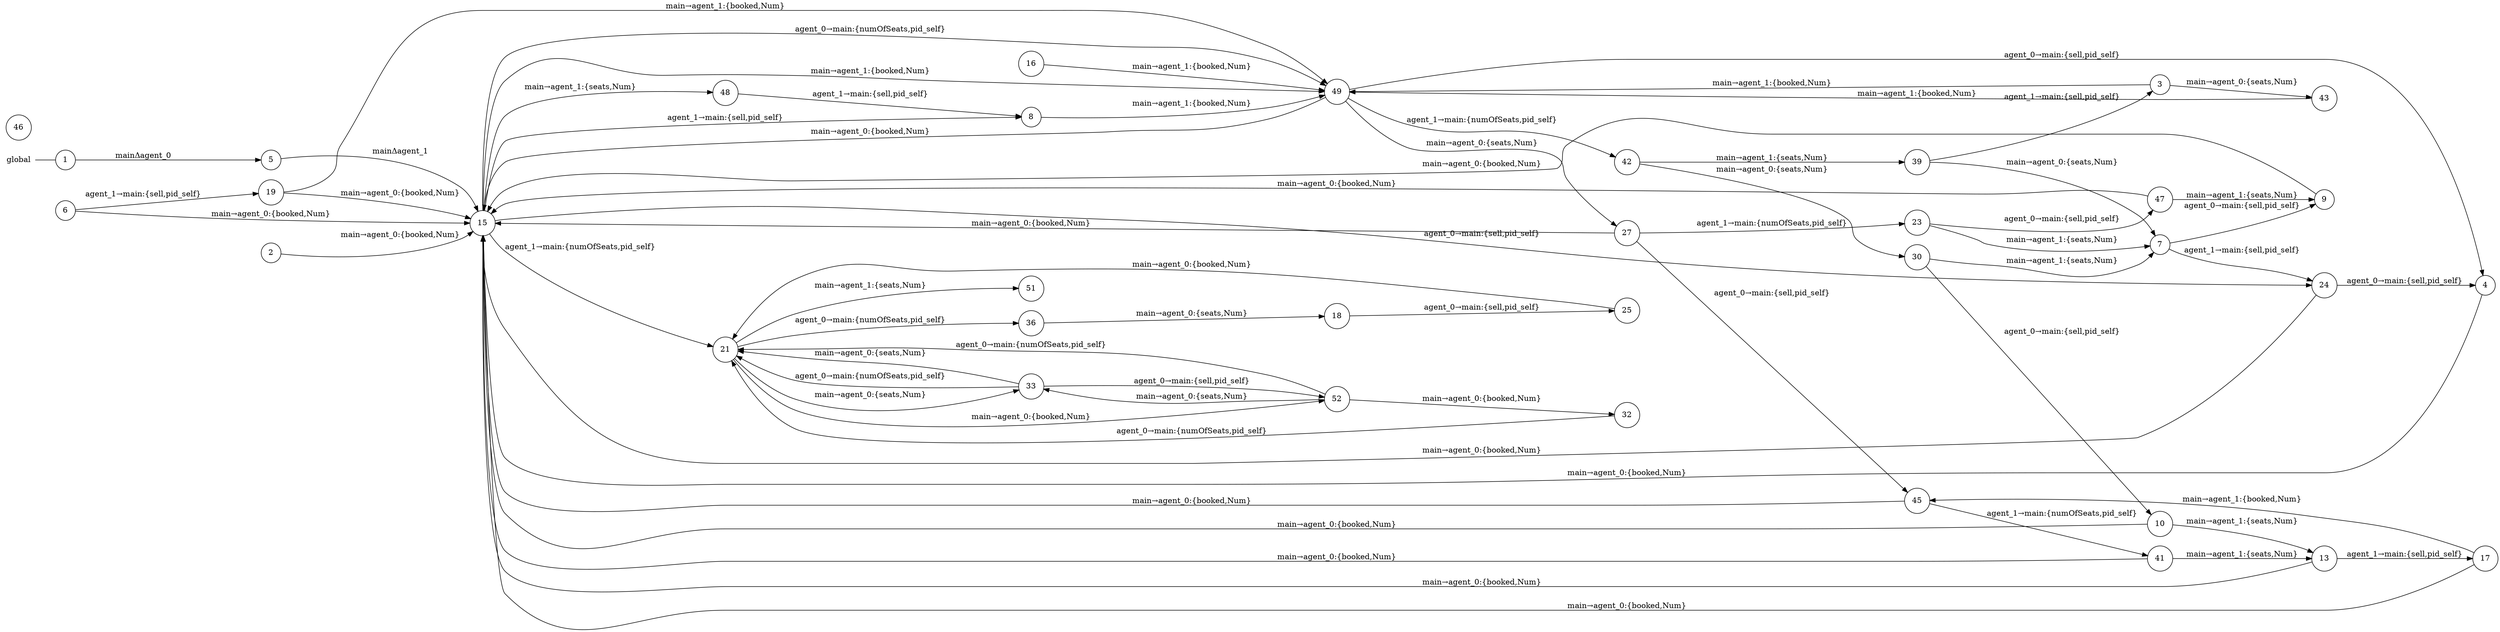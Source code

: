 digraph global {
	rankdir="LR";
	n_0 [label="global", shape="plaintext"];
	n_1 [id="33", shape=circle, label="33"];
	n_2 [id="27", shape=circle, label="27"];
	n_3 [id="47", shape=circle, label="47"];
	n_4 [id="23", shape=circle, label="23"];
	n_5 [id="25", shape=circle, label="25"];
	n_6 [id="36", shape=circle, label="36"];
	n_7 [id="5", shape=circle, label="5"];
	n_8 [id="15", shape=circle, label="15"];
	n_9 [id="42", shape=circle, label="42"];
	n_10 [id="19", shape=circle, label="19"];
	n_11 [id="17", shape=circle, label="17"];
	n_12 [id="18", shape=circle, label="18"];
	n_13 [id="51", shape=circle, label="51"];
	n_14 [id="6", shape=circle, label="6"];
	n_15 [id="13", shape=circle, label="13"];
	n_16 [id="24", shape=circle, label="24"];
	n_17 [id="10", shape=circle, label="10"];
	n_18 [id="43", shape=circle, label="43"];
	n_19 [id="30", shape=circle, label="30"];
	n_20 [id="39", shape=circle, label="39"];
	n_21 [id="1", shape=circle, label="1"];
	n_0 -> n_21 [arrowhead=none];
	n_22 [id="45", shape=circle, label="45"];
	n_23 [id="9", shape=circle, label="9"];
	n_24 [id="2", shape=circle, label="2"];
	n_25 [id="21", shape=circle, label="21"];
	n_26 [id="46", shape=circle, label="46"];
	n_27 [id="8", shape=circle, label="8"];
	n_28 [id="48", shape=circle, label="48"];
	n_29 [id="4", shape=circle, label="4"];
	n_30 [id="32", shape=circle, label="32"];
	n_31 [id="41", shape=circle, label="41"];
	n_32 [id="7", shape=circle, label="7"];
	n_33 [id="3", shape=circle, label="3"];
	n_34 [id="52", shape=circle, label="52"];
	n_35 [id="49", shape=circle, label="49"];
	n_36 [id="16", shape=circle, label="16"];

	n_22 -> n_31 [id="[$e|75]", label="agent_1→main:{numOfSeats,pid_self}"];
	n_8 -> n_35 [id="[$e|44]", label="agent_0→main:{numOfSeats,pid_self}"];
	n_1 -> n_25 [id="[$e|17]", label="main→agent_0:{seats,Num}"];
	n_35 -> n_2 [id="[$e|25]", label="main→agent_0:{seats,Num}"];
	n_19 -> n_32 [id="[$e|2]", label="main→agent_1:{seats,Num}"];
	n_4 -> n_32 [id="[$e|112]", label="main→agent_1:{seats,Num}"];
	n_28 -> n_27 [id="[$e|106]", label="agent_1→main:{sell,pid_self}"];
	n_6 -> n_12 [id="[$e|89]", label="main→agent_0:{seats,Num}"];
	n_32 -> n_16 [id="[$e|73]", label="agent_1→main:{sell,pid_self}"];
	n_1 -> n_34 [id="[$e|58]", label="agent_0→main:{sell,pid_self}"];
	n_32 -> n_23 [id="[$e|102]", label="agent_0→main:{sell,pid_self}"];
	n_35 -> n_9 [id="[$e|68]", label="agent_1→main:{numOfSeats,pid_self}"];
	n_24 -> n_8 [id="[$e|65]", label="main→agent_0:{booked,Num}"];
	n_34 -> n_30 [id="[$e|34]", label="main→agent_0:{booked,Num}"];
	n_10 -> n_35 [id="[$e|35]", label="main→agent_1:{booked,Num}"];
	n_25 -> n_6 [id="[$e|56]", label="agent_0→main:{numOfSeats,pid_self}"];
	n_7 -> n_8 [id="[$e|0]", label="mainΔagent_1"];
	n_9 -> n_20 [id="[$e|54]", label="main→agent_1:{seats,Num}"];
	n_25 -> n_1 [id="[$e|16]", label="main→agent_0:{seats,Num}"];
	n_33 -> n_18 [id="[$e|30]", label="main→agent_0:{seats,Num}"];
	n_20 -> n_33 [id="[$e|1]", label="agent_1→main:{sell,pid_self}"];
	n_17 -> n_15 [id="[$e|113]", label="main→agent_1:{seats,Num}"];
	n_35 -> n_29 [id="[$e|46]", label="agent_0→main:{sell,pid_self}"];
	n_35 -> n_8 [id="[$e|74]", label="main→agent_0:{booked,Num}"];
	n_25 -> n_34 [id="[$e|93]", label="main→agent_0:{booked,Num}"];
	n_31 -> n_8 [id="[$e|85]", label="main→agent_0:{booked,Num}"];
	n_8 -> n_28 [id="[$e|67]", label="main→agent_1:{seats,Num}"];
	n_21 -> n_7 [id="[$e|84]", label="mainΔagent_0"];
	n_23 -> n_8 [id="[$e|50]", label="main→agent_0:{booked,Num}"];
	n_19 -> n_17 [id="[$e|14]", label="agent_0→main:{sell,pid_self}"];
	n_29 -> n_8 [id="[$e|66]", label="main→agent_0:{booked,Num}"];
	n_36 -> n_35 [id="[$e|87]", label="main→agent_1:{booked,Num}"];
	n_8 -> n_16 [id="[$e|24]", label="agent_0→main:{sell,pid_self}"];
	n_20 -> n_32 [id="[$e|105]", label="main→agent_0:{seats,Num}"];
	n_25 -> n_13 [id="[$e|78]", label="main→agent_1:{seats,Num}"];
	n_12 -> n_5 [id="[$e|40]", label="agent_0→main:{sell,pid_self}"];
	n_3 -> n_8 [id="[$e|76]", label="main→agent_0:{booked,Num}"];
	n_30 -> n_25 [id="[$e|38]", label="agent_0→main:{numOfSeats,pid_self}"];
	n_11 -> n_22 [id="[$e|19]", label="main→agent_1:{booked,Num}"];
	n_1 -> n_25 [id="[$e|39]", label="agent_0→main:{numOfSeats,pid_self}"];
	n_15 -> n_11 [id="[$e|18]", label="agent_1→main:{sell,pid_self}"];
	n_14 -> n_8 [id="[$e|95]", label="main→agent_0:{booked,Num}"];
	n_2 -> n_4 [id="[$e|5]", label="agent_1→main:{numOfSeats,pid_self}"];
	n_9 -> n_19 [id="[$e|53]", label="main→agent_0:{seats,Num}"];
	n_34 -> n_1 [id="[$e|57]", label="main→agent_0:{seats,Num}"];
	n_27 -> n_35 [id="[$e|61]", label="main→agent_1:{booked,Num}"];
	n_18 -> n_35 [id="[$e|83]", label="main→agent_1:{booked,Num}"];
	n_34 -> n_25 [id="[$e|6]", label="agent_0→main:{numOfSeats,pid_self}"];
	n_5 -> n_25 [id="[$e|9]", label="main→agent_0:{booked,Num}"];
	n_15 -> n_8 [id="[$e|3]", label="main→agent_0:{booked,Num}"];
	n_3 -> n_23 [id="[$e|77]", label="main→agent_1:{seats,Num}"];
	n_22 -> n_8 [id="[$e|32]", label="main→agent_0:{booked,Num}"];
	n_14 -> n_10 [id="[$e|107]", label="agent_1→main:{sell,pid_self}"];
	n_8 -> n_25 [id="[$e|92]", label="agent_1→main:{numOfSeats,pid_self}"];
	n_8 -> n_27 [id="[$e|62]", label="agent_1→main:{sell,pid_self}"];
	n_17 -> n_8 [id="[$e|51]", label="main→agent_0:{booked,Num}"];
	n_16 -> n_8 [id="[$e|27]", label="main→agent_0:{booked,Num}"];
	n_2 -> n_8 [id="[$e|70]", label="main→agent_0:{booked,Num}"];
	n_10 -> n_8 [id="[$e|82]", label="main→agent_0:{booked,Num}"];
	n_33 -> n_35 [id="[$e|98]", label="main→agent_1:{booked,Num}"];
	n_11 -> n_8 [id="[$e|41]", label="main→agent_0:{booked,Num}"];
	n_31 -> n_15 [id="[$e|8]", label="main→agent_1:{seats,Num}"];
	n_16 -> n_29 [id="[$e|99]", label="agent_0→main:{sell,pid_self}"];
	n_2 -> n_22 [id="[$e|31]", label="agent_0→main:{sell,pid_self}"];
	n_4 -> n_3 [id="[$e|55]", label="agent_0→main:{sell,pid_self}"];
	n_8 -> n_35 [id="[$e|45]", label="main→agent_1:{booked,Num}"];
}
